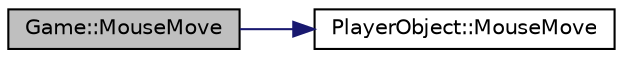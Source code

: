 digraph "Game::MouseMove"
{
  edge [fontname="Helvetica",fontsize="10",labelfontname="Helvetica",labelfontsize="10"];
  node [fontname="Helvetica",fontsize="10",shape=record];
  rankdir="LR";
  Node1 [label="Game::MouseMove",height=0.2,width=0.4,color="black", fillcolor="grey75", style="filled" fontcolor="black"];
  Node1 -> Node2 [color="midnightblue",fontsize="10",style="solid",fontname="Helvetica"];
  Node2 [label="PlayerObject::MouseMove",height=0.2,width=0.4,color="black", fillcolor="white", style="filled",URL="$class_player_object.html#a4cd3b15e94c67df98062b191bc5f9191",tooltip="passes in the mouse location to move the player camera "];
}
